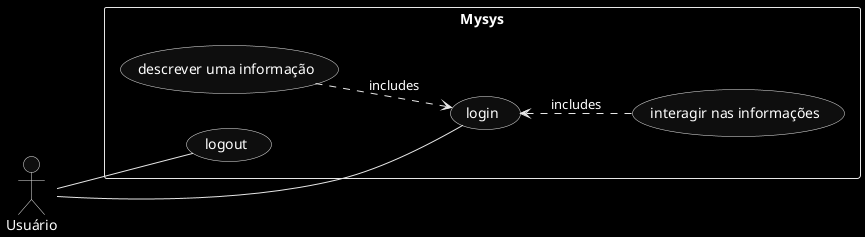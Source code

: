 @startuml
skinparam monochrome reverse

left to right direction
actor "Usuário" as u
' actor "Sistema" as s
' actor "Banco de Dados" as b
rectangle Mysys {

  u -- (login)

  (login) <.u. (descrever uma informação): includes
  ' (descrever uma informação) <.. (recupera a informação): extends
  ' (recupera a informação) <.. (gravar informação): extends
  ' (recupera a informação) -- s
  ' (gerar listas das informações) ..> (recupera a informação): extends
  ' (gravar informação) -- s
  ' (gravar informação) -- b
  (login) <.. (interagir nas informações): includes
  ' (interagir nas informações) <.. (gerar listas das informações): extends
  ' (gerar listas das informações) -- s

  ' (login) -- s
  ' (logout) -- s

  u -- (logout)
}

@enduml
